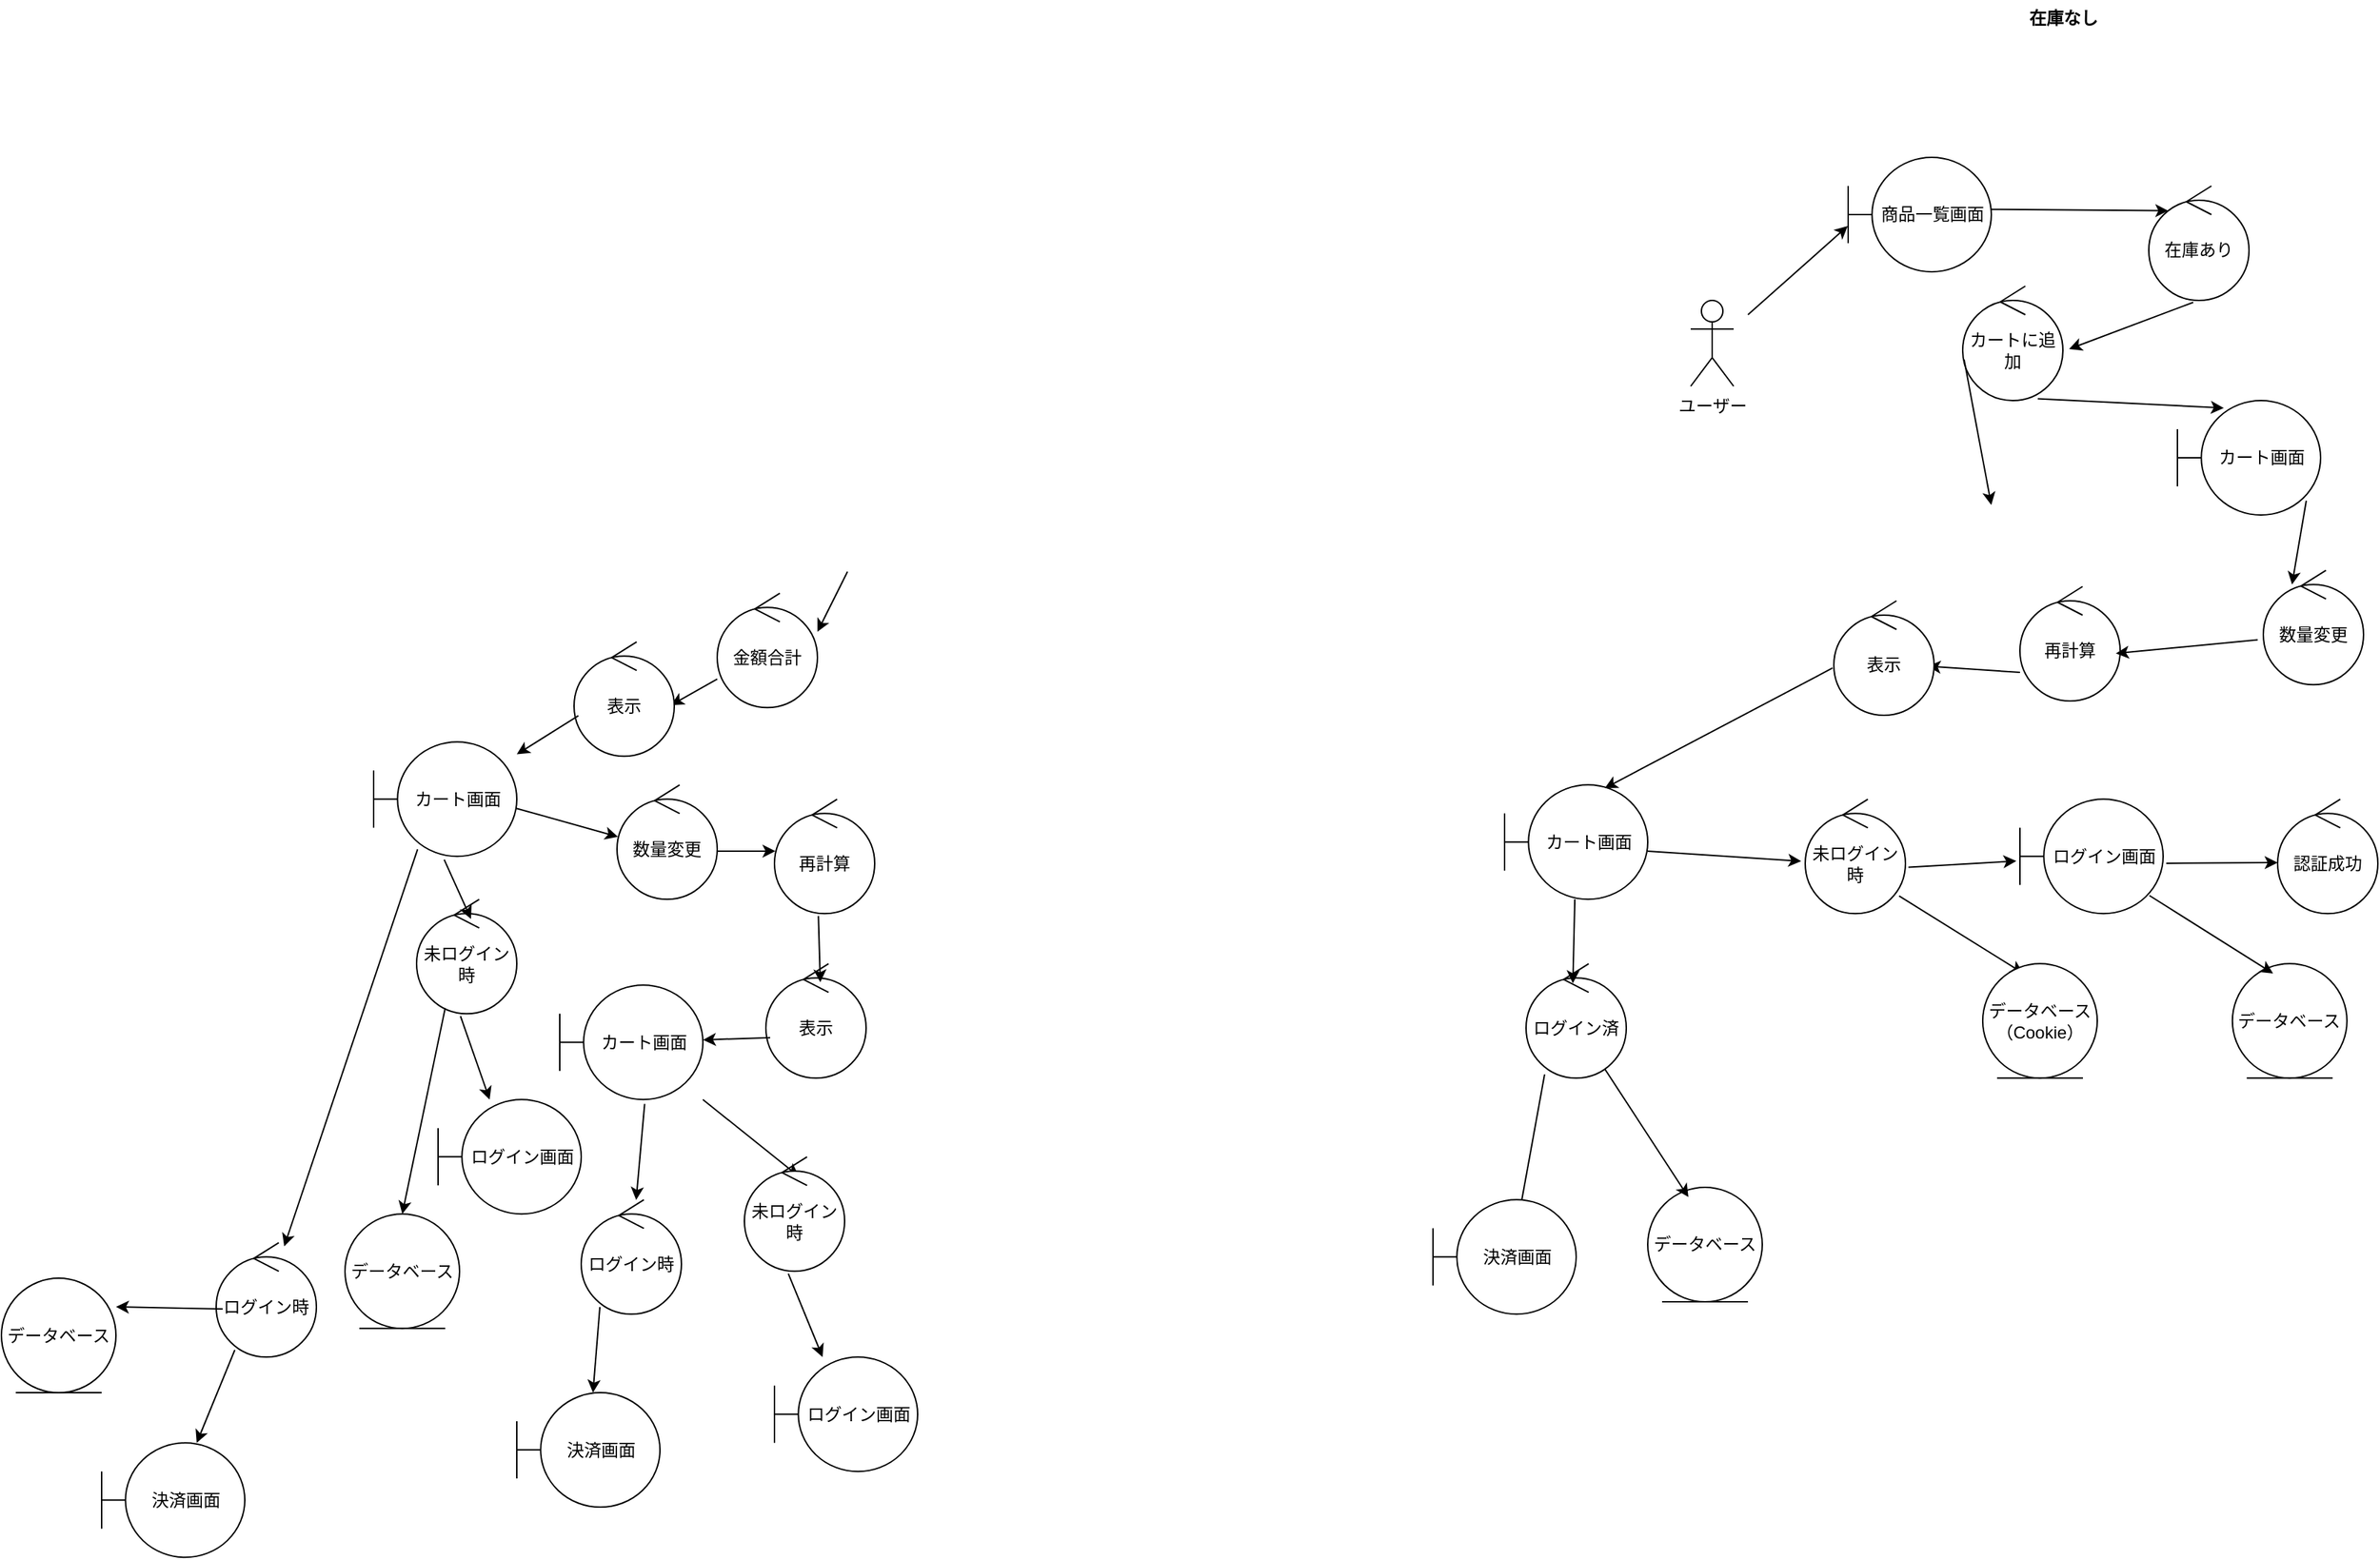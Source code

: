 <mxfile version="28.2.5">
  <diagram id="ANdWkd6W_-eSAFmmkUrn" name="ページ1">
    <mxGraphModel dx="3176" dy="2178" grid="1" gridSize="10" guides="1" tooltips="1" connect="1" arrows="1" fold="1" page="1" pageScale="1" pageWidth="827" pageHeight="1169" math="0" shadow="0">
      <root>
        <mxCell id="0" />
        <mxCell id="1" parent="0" />
        <mxCell id="2" value="ユーザー" style="shape=umlActor;verticalLabelPosition=bottom;verticalAlign=top;html=1;outlineConnect=0;" parent="1" vertex="1">
          <mxGeometry x="170" y="130" width="30" height="60" as="geometry" />
        </mxCell>
        <mxCell id="fLFc9Rq7rTh69YuVdaS5-2" value="商品一覧画面" style="shape=umlBoundary;whiteSpace=wrap;html=1;" parent="1" vertex="1">
          <mxGeometry x="280" y="30" width="100" height="80" as="geometry" />
        </mxCell>
        <mxCell id="fLFc9Rq7rTh69YuVdaS5-3" value="" style="endArrow=classic;html=1;rounded=0;entryX=-0.003;entryY=0.6;entryDx=0;entryDy=0;entryPerimeter=0;" parent="1" target="fLFc9Rq7rTh69YuVdaS5-2" edge="1">
          <mxGeometry width="50" height="50" relative="1" as="geometry">
            <mxPoint x="210" y="140" as="sourcePoint" />
            <mxPoint x="440" y="220" as="targetPoint" />
          </mxGeometry>
        </mxCell>
        <mxCell id="fLFc9Rq7rTh69YuVdaS5-4" value="在庫なし" style="text;align=center;fontStyle=1;verticalAlign=middle;spacingLeft=3;spacingRight=3;strokeColor=none;rotatable=0;points=[[0,0.5],[1,0.5]];portConstraint=eastwest;html=1;" parent="1" vertex="1">
          <mxGeometry x="390" y="-80" width="80" height="26" as="geometry" />
        </mxCell>
        <mxCell id="fLFc9Rq7rTh69YuVdaS5-5" value="在庫あり" style="ellipse;shape=umlControl;whiteSpace=wrap;html=1;" parent="1" vertex="1">
          <mxGeometry x="490" y="50" width="70" height="80" as="geometry" />
        </mxCell>
        <mxCell id="fLFc9Rq7rTh69YuVdaS5-6" value="" style="endArrow=classic;html=1;rounded=0;entryX=0.195;entryY=0.217;entryDx=0;entryDy=0;entryPerimeter=0;exitX=0.994;exitY=0.454;exitDx=0;exitDy=0;exitPerimeter=0;" parent="1" source="fLFc9Rq7rTh69YuVdaS5-2" target="fLFc9Rq7rTh69YuVdaS5-5" edge="1">
          <mxGeometry width="50" height="50" relative="1" as="geometry">
            <mxPoint x="400" y="110" as="sourcePoint" />
            <mxPoint x="470" y="48" as="targetPoint" />
          </mxGeometry>
        </mxCell>
        <mxCell id="fLFc9Rq7rTh69YuVdaS5-10" value="カートに追加" style="ellipse;shape=umlControl;whiteSpace=wrap;html=1;" parent="1" vertex="1">
          <mxGeometry x="360" y="120" width="70" height="80" as="geometry" />
        </mxCell>
        <mxCell id="fLFc9Rq7rTh69YuVdaS5-11" value="" style="endArrow=classic;html=1;rounded=0;entryX=1.062;entryY=0.55;entryDx=0;entryDy=0;entryPerimeter=0;exitX=0.443;exitY=1.017;exitDx=0;exitDy=0;exitPerimeter=0;" parent="1" source="fLFc9Rq7rTh69YuVdaS5-5" target="fLFc9Rq7rTh69YuVdaS5-10" edge="1">
          <mxGeometry width="50" height="50" relative="1" as="geometry">
            <mxPoint x="320" y="240" as="sourcePoint" />
            <mxPoint x="420" y="188" as="targetPoint" />
          </mxGeometry>
        </mxCell>
        <mxCell id="fLFc9Rq7rTh69YuVdaS5-13" value="" style="endArrow=classic;html=1;rounded=0;exitX=0.014;exitY=0.642;exitDx=0;exitDy=0;exitPerimeter=0;entryX=1;entryY=0.338;entryDx=0;entryDy=0;entryPerimeter=0;" parent="1" source="fLFc9Rq7rTh69YuVdaS5-10" edge="1">
          <mxGeometry width="50" height="50" relative="1" as="geometry">
            <mxPoint x="334.36" y="250" as="sourcePoint" />
            <mxPoint x="380" y="273.04" as="targetPoint" />
          </mxGeometry>
        </mxCell>
        <mxCell id="NOrOfdFADR_ExNrIXl33-56" value="カート画面" style="shape=umlBoundary;whiteSpace=wrap;html=1;" vertex="1" parent="1">
          <mxGeometry x="510" y="200" width="100" height="80" as="geometry" />
        </mxCell>
        <mxCell id="NOrOfdFADR_ExNrIXl33-57" value="" style="endArrow=classic;html=1;rounded=0;exitX=0.749;exitY=0.985;exitDx=0;exitDy=0;exitPerimeter=0;entryX=0.324;entryY=0.065;entryDx=0;entryDy=0;entryPerimeter=0;" edge="1" parent="1" source="fLFc9Rq7rTh69YuVdaS5-10" target="NOrOfdFADR_ExNrIXl33-56">
          <mxGeometry width="50" height="50" relative="1" as="geometry">
            <mxPoint x="510.51" y="279.64" as="sourcePoint" />
            <mxPoint x="489.51" y="321.64" as="targetPoint" />
          </mxGeometry>
        </mxCell>
        <mxCell id="NOrOfdFADR_ExNrIXl33-58" value="数量変更" style="ellipse;shape=umlControl;whiteSpace=wrap;html=1;" vertex="1" parent="1">
          <mxGeometry x="570" y="318.64" width="70" height="80" as="geometry" />
        </mxCell>
        <mxCell id="NOrOfdFADR_ExNrIXl33-59" value="" style="endArrow=classic;html=1;rounded=0;exitX=0.9;exitY=0.875;exitDx=0;exitDy=0;exitPerimeter=0;entryX=0.286;entryY=0.125;entryDx=0;entryDy=0;entryPerimeter=0;" edge="1" parent="1" source="NOrOfdFADR_ExNrIXl33-56" target="NOrOfdFADR_ExNrIXl33-58">
          <mxGeometry width="50" height="50" relative="1" as="geometry">
            <mxPoint x="539.57" y="373.8" as="sourcePoint" />
            <mxPoint x="559.57" y="429.8" as="targetPoint" />
          </mxGeometry>
        </mxCell>
        <mxCell id="NOrOfdFADR_ExNrIXl33-60" value="再計算" style="ellipse;shape=umlControl;whiteSpace=wrap;html=1;" vertex="1" parent="1">
          <mxGeometry x="400" y="330" width="70" height="80" as="geometry" />
        </mxCell>
        <mxCell id="NOrOfdFADR_ExNrIXl33-61" value="" style="endArrow=classic;html=1;rounded=0;exitX=-0.056;exitY=0.607;exitDx=0;exitDy=0;exitPerimeter=0;entryX=0.957;entryY=0.585;entryDx=0;entryDy=0;entryPerimeter=0;" edge="1" parent="1" source="NOrOfdFADR_ExNrIXl33-58" target="NOrOfdFADR_ExNrIXl33-60">
          <mxGeometry width="50" height="50" relative="1" as="geometry">
            <mxPoint x="560" y="500" as="sourcePoint" />
            <mxPoint x="570" y="550" as="targetPoint" />
          </mxGeometry>
        </mxCell>
        <mxCell id="NOrOfdFADR_ExNrIXl33-62" value="" style="endArrow=classic;html=1;rounded=0;exitX=0;exitY=0.75;exitDx=0;exitDy=0;exitPerimeter=0;entryX=0.937;entryY=0.572;entryDx=0;entryDy=0;entryPerimeter=0;" edge="1" target="NOrOfdFADR_ExNrIXl33-63" parent="1" source="NOrOfdFADR_ExNrIXl33-60">
          <mxGeometry width="50" height="50" relative="1" as="geometry">
            <mxPoint x="551" y="633" as="sourcePoint" />
            <mxPoint x="570" y="686" as="targetPoint" />
          </mxGeometry>
        </mxCell>
        <mxCell id="NOrOfdFADR_ExNrIXl33-63" value="表示" style="ellipse;shape=umlControl;whiteSpace=wrap;html=1;" vertex="1" parent="1">
          <mxGeometry x="270" y="340" width="70" height="80" as="geometry" />
        </mxCell>
        <mxCell id="NOrOfdFADR_ExNrIXl33-64" value="カート画面" style="shape=umlBoundary;whiteSpace=wrap;html=1;" vertex="1" parent="1">
          <mxGeometry x="40" y="468.64" width="100" height="80" as="geometry" />
        </mxCell>
        <mxCell id="NOrOfdFADR_ExNrIXl33-65" value="" style="endArrow=classic;html=1;rounded=0;exitX=-0.013;exitY=0.587;exitDx=0;exitDy=0;exitPerimeter=0;entryX=0.699;entryY=0.03;entryDx=0;entryDy=0;entryPerimeter=0;" edge="1" parent="1" source="NOrOfdFADR_ExNrIXl33-63" target="NOrOfdFADR_ExNrIXl33-64">
          <mxGeometry width="50" height="50" relative="1" as="geometry">
            <mxPoint x="609.59" y="728.2" as="sourcePoint" />
            <mxPoint x="612.59" y="790.2" as="targetPoint" />
          </mxGeometry>
        </mxCell>
        <mxCell id="NOrOfdFADR_ExNrIXl33-68" value="カート画面" style="shape=umlBoundary;whiteSpace=wrap;html=1;" vertex="1" parent="1">
          <mxGeometry x="-750" y="438.64" width="100" height="80" as="geometry" />
        </mxCell>
        <mxCell id="NOrOfdFADR_ExNrIXl33-69" value="" style="endArrow=classic;html=1;rounded=0;entryX=0.967;entryY=0.554;entryDx=0;entryDy=0;entryPerimeter=0;exitX=0;exitY=0.75;exitDx=0;exitDy=0;exitPerimeter=0;" edge="1" source="NOrOfdFADR_ExNrIXl33-71" target="NOrOfdFADR_ExNrIXl33-70" parent="1">
          <mxGeometry width="50" height="50" relative="1" as="geometry">
            <mxPoint x="-550" y="528.32" as="sourcePoint" />
            <mxPoint x="-687.7" y="488.96" as="targetPoint" />
          </mxGeometry>
        </mxCell>
        <mxCell id="NOrOfdFADR_ExNrIXl33-70" value="表示" style="ellipse;shape=umlControl;whiteSpace=wrap;html=1;" vertex="1" parent="1">
          <mxGeometry x="-610" y="368.64" width="70" height="80" as="geometry" />
        </mxCell>
        <mxCell id="NOrOfdFADR_ExNrIXl33-71" value="金額合計" style="ellipse;shape=umlControl;whiteSpace=wrap;html=1;" vertex="1" parent="1">
          <mxGeometry x="-510" y="334.64" width="70" height="80" as="geometry" />
        </mxCell>
        <mxCell id="NOrOfdFADR_ExNrIXl33-72" value="" style="endArrow=classic;html=1;rounded=0;exitX=0.043;exitY=0.646;exitDx=0;exitDy=0;exitPerimeter=0;" edge="1" source="NOrOfdFADR_ExNrIXl33-70" target="NOrOfdFADR_ExNrIXl33-68" parent="1">
          <mxGeometry width="50" height="50" relative="1" as="geometry">
            <mxPoint x="-559.02" y="396" as="sourcePoint" />
            <mxPoint x="-860" y="394.64" as="targetPoint" />
          </mxGeometry>
        </mxCell>
        <mxCell id="NOrOfdFADR_ExNrIXl33-73" value="" style="endArrow=classic;html=1;rounded=0;entryX=0.01;entryY=0.454;entryDx=0;entryDy=0;entryPerimeter=0;exitX=0.993;exitY=0.579;exitDx=0;exitDy=0;exitPerimeter=0;" edge="1" source="NOrOfdFADR_ExNrIXl33-68" target="NOrOfdFADR_ExNrIXl33-74" parent="1">
          <mxGeometry width="50" height="50" relative="1" as="geometry">
            <mxPoint x="-620" y="516.64" as="sourcePoint" />
            <mxPoint x="-497.75" y="548.64" as="targetPoint" />
          </mxGeometry>
        </mxCell>
        <mxCell id="NOrOfdFADR_ExNrIXl33-74" value="数量変更" style="ellipse;shape=umlControl;whiteSpace=wrap;html=1;" vertex="1" parent="1">
          <mxGeometry x="-580" y="468.64" width="70" height="80" as="geometry" />
        </mxCell>
        <mxCell id="NOrOfdFADR_ExNrIXl33-75" value="再計算" style="ellipse;shape=umlControl;whiteSpace=wrap;html=1;" vertex="1" parent="1">
          <mxGeometry x="-470" y="478.64" width="70" height="80" as="geometry" />
        </mxCell>
        <mxCell id="NOrOfdFADR_ExNrIXl33-76" value="" style="endArrow=classic;html=1;rounded=0;entryX=0.01;entryY=0.454;entryDx=0;entryDy=0;entryPerimeter=0;exitX=1;exitY=0.579;exitDx=0;exitDy=0;exitPerimeter=0;" edge="1" source="NOrOfdFADR_ExNrIXl33-74" target="NOrOfdFADR_ExNrIXl33-75" parent="1">
          <mxGeometry width="50" height="50" relative="1" as="geometry">
            <mxPoint x="-506.64" y="497.68" as="sourcePoint" />
            <mxPoint x="-337.75" y="558.64" as="targetPoint" />
          </mxGeometry>
        </mxCell>
        <mxCell id="NOrOfdFADR_ExNrIXl33-77" value="表示" style="ellipse;shape=umlControl;whiteSpace=wrap;html=1;" vertex="1" parent="1">
          <mxGeometry x="-476" y="593.64" width="70" height="80" as="geometry" />
        </mxCell>
        <mxCell id="NOrOfdFADR_ExNrIXl33-78" value="" style="endArrow=classic;html=1;rounded=0;entryX=0.543;entryY=0.163;entryDx=0;entryDy=0;entryPerimeter=0;exitX=0.438;exitY=1.021;exitDx=0;exitDy=0;exitPerimeter=0;" edge="1" source="NOrOfdFADR_ExNrIXl33-75" target="NOrOfdFADR_ExNrIXl33-77" parent="1">
          <mxGeometry width="50" height="50" relative="1" as="geometry">
            <mxPoint x="-516" y="564.64" as="sourcePoint" />
            <mxPoint x="-693.7" y="658.96" as="targetPoint" />
          </mxGeometry>
        </mxCell>
        <mxCell id="NOrOfdFADR_ExNrIXl33-79" value="" style="endArrow=classic;html=1;rounded=0;exitX=0.043;exitY=0.646;exitDx=0;exitDy=0;exitPerimeter=0;" edge="1" source="NOrOfdFADR_ExNrIXl33-77" target="NOrOfdFADR_ExNrIXl33-80" parent="1">
          <mxGeometry width="50" height="50" relative="1" as="geometry">
            <mxPoint x="-565.02" y="566" as="sourcePoint" />
            <mxPoint x="-866" y="564.64" as="targetPoint" />
          </mxGeometry>
        </mxCell>
        <mxCell id="NOrOfdFADR_ExNrIXl33-80" value="カート画面" style="shape=umlBoundary;whiteSpace=wrap;html=1;" vertex="1" parent="1">
          <mxGeometry x="-620" y="608.64" width="100" height="80" as="geometry" />
        </mxCell>
        <mxCell id="NOrOfdFADR_ExNrIXl33-81" value="" style="endArrow=classic;html=1;rounded=0;exitX=0.438;exitY=1.021;exitDx=0;exitDy=0;exitPerimeter=0;" edge="1" source="NOrOfdFADR_ExNrIXl33-82" target="NOrOfdFADR_ExNrIXl33-84" parent="1">
          <mxGeometry width="50" height="50" relative="1" as="geometry">
            <mxPoint x="-796" y="694.64" as="sourcePoint" />
            <mxPoint x="-702.187" y="748.718" as="targetPoint" />
          </mxGeometry>
        </mxCell>
        <mxCell id="NOrOfdFADR_ExNrIXl33-82" value="未ログイン時" style="ellipse;shape=umlControl;whiteSpace=wrap;html=1;" vertex="1" parent="1">
          <mxGeometry x="-720" y="548.64" width="70" height="80" as="geometry" />
        </mxCell>
        <mxCell id="NOrOfdFADR_ExNrIXl33-83" value="" style="endArrow=classic;html=1;rounded=0;entryX=0.543;entryY=0.171;entryDx=0;entryDy=0;entryPerimeter=0;exitX=0.493;exitY=1.029;exitDx=0;exitDy=0;exitPerimeter=0;" edge="1" source="NOrOfdFADR_ExNrIXl33-68" target="NOrOfdFADR_ExNrIXl33-82" parent="1">
          <mxGeometry width="50" height="50" relative="1" as="geometry">
            <mxPoint x="-700.33" y="547.64" as="sourcePoint" />
            <mxPoint x="-699.33" y="593.64" as="targetPoint" />
          </mxGeometry>
        </mxCell>
        <mxCell id="NOrOfdFADR_ExNrIXl33-84" value="ログイン画面" style="shape=umlBoundary;whiteSpace=wrap;html=1;" vertex="1" parent="1">
          <mxGeometry x="-705" y="688.64" width="100" height="80" as="geometry" />
        </mxCell>
        <mxCell id="NOrOfdFADR_ExNrIXl33-85" value="" style="endArrow=classic;html=1;rounded=0;exitX=0.593;exitY=1.038;exitDx=0;exitDy=0;exitPerimeter=0;" edge="1" source="NOrOfdFADR_ExNrIXl33-80" target="NOrOfdFADR_ExNrIXl33-86" parent="1">
          <mxGeometry width="50" height="50" relative="1" as="geometry">
            <mxPoint x="-496.7" y="732.92" as="sourcePoint" />
            <mxPoint x="-619.94" y="850.56" as="targetPoint" />
          </mxGeometry>
        </mxCell>
        <mxCell id="NOrOfdFADR_ExNrIXl33-86" value="ログイン時" style="ellipse;shape=umlControl;whiteSpace=wrap;html=1;" vertex="1" parent="1">
          <mxGeometry x="-605" y="758.64" width="70" height="80" as="geometry" />
        </mxCell>
        <mxCell id="NOrOfdFADR_ExNrIXl33-87" value="" style="endArrow=classic;html=1;rounded=0;exitX=0.186;exitY=0.938;exitDx=0;exitDy=0;exitPerimeter=0;" edge="1" source="NOrOfdFADR_ExNrIXl33-86" target="NOrOfdFADR_ExNrIXl33-88" parent="1">
          <mxGeometry width="50" height="50" relative="1" as="geometry">
            <mxPoint x="-594" y="860.56" as="sourcePoint" />
            <mxPoint x="-592.187" y="893.638" as="targetPoint" />
          </mxGeometry>
        </mxCell>
        <mxCell id="NOrOfdFADR_ExNrIXl33-88" value="決済画面" style="shape=umlBoundary;whiteSpace=wrap;html=1;" vertex="1" parent="1">
          <mxGeometry x="-650" y="893.56" width="100" height="80" as="geometry" />
        </mxCell>
        <mxCell id="NOrOfdFADR_ExNrIXl33-89" value="" style="endArrow=classic;html=1;rounded=0;entryX=0.543;entryY=0.171;entryDx=0;entryDy=0;entryPerimeter=0;" edge="1" source="NOrOfdFADR_ExNrIXl33-80" target="NOrOfdFADR_ExNrIXl33-90" parent="1">
          <mxGeometry width="50" height="50" relative="1" as="geometry">
            <mxPoint x="-479.3" y="731.64" as="sourcePoint" />
            <mxPoint x="-479.33" y="835.56" as="targetPoint" />
          </mxGeometry>
        </mxCell>
        <mxCell id="NOrOfdFADR_ExNrIXl33-90" value="未ログイン時" style="ellipse;shape=umlControl;whiteSpace=wrap;html=1;" vertex="1" parent="1">
          <mxGeometry x="-491" y="728.64" width="70" height="80" as="geometry" />
        </mxCell>
        <mxCell id="NOrOfdFADR_ExNrIXl33-91" value="" style="endArrow=classic;html=1;rounded=0;exitX=0.438;exitY=1.021;exitDx=0;exitDy=0;exitPerimeter=0;" edge="1" source="NOrOfdFADR_ExNrIXl33-90" target="NOrOfdFADR_ExNrIXl33-94" parent="1">
          <mxGeometry width="50" height="50" relative="1" as="geometry">
            <mxPoint x="-576" y="936.56" as="sourcePoint" />
            <mxPoint x="-482.187" y="990.638" as="targetPoint" />
          </mxGeometry>
        </mxCell>
        <mxCell id="NOrOfdFADR_ExNrIXl33-92" value="" style="endArrow=classic;html=1;rounded=0;exitX=0.285;exitY=0.952;exitDx=0;exitDy=0;exitPerimeter=0;entryX=0.5;entryY=0;entryDx=0;entryDy=0;" edge="1" source="NOrOfdFADR_ExNrIXl33-82" target="NOrOfdFADR_ExNrIXl33-95" parent="1">
          <mxGeometry width="50" height="50" relative="1" as="geometry">
            <mxPoint x="-770.03" y="750.64" as="sourcePoint" />
            <mxPoint x="-720" y="768.64" as="targetPoint" />
          </mxGeometry>
        </mxCell>
        <mxCell id="NOrOfdFADR_ExNrIXl33-93" value="" style="endArrow=classic;html=1;rounded=0;exitX=0.014;exitY=0.642;exitDx=0;exitDy=0;exitPerimeter=0;entryX=1;entryY=0.338;entryDx=0;entryDy=0;entryPerimeter=0;" edge="1" target="NOrOfdFADR_ExNrIXl33-71" parent="1">
          <mxGeometry width="50" height="50" relative="1" as="geometry">
            <mxPoint x="-419" y="319.64" as="sourcePoint" />
            <mxPoint x="-520" y="418.64" as="targetPoint" />
          </mxGeometry>
        </mxCell>
        <mxCell id="NOrOfdFADR_ExNrIXl33-94" value="ログイン画面" style="shape=umlBoundary;whiteSpace=wrap;html=1;" vertex="1" parent="1">
          <mxGeometry x="-470" y="868.64" width="100" height="80" as="geometry" />
        </mxCell>
        <mxCell id="NOrOfdFADR_ExNrIXl33-95" value="データベース" style="ellipse;shape=umlEntity;whiteSpace=wrap;html=1;" vertex="1" parent="1">
          <mxGeometry x="-770" y="768.64" width="80" height="80" as="geometry" />
        </mxCell>
        <mxCell id="NOrOfdFADR_ExNrIXl33-96" value="ログイン時" style="ellipse;shape=umlControl;whiteSpace=wrap;html=1;" vertex="1" parent="1">
          <mxGeometry x="-860" y="788.64" width="70" height="80" as="geometry" />
        </mxCell>
        <mxCell id="NOrOfdFADR_ExNrIXl33-97" value="" style="endArrow=classic;html=1;rounded=0;exitX=0.307;exitY=0.938;exitDx=0;exitDy=0;exitPerimeter=0;" edge="1" source="NOrOfdFADR_ExNrIXl33-68" target="NOrOfdFADR_ExNrIXl33-96" parent="1">
          <mxGeometry width="50" height="50" relative="1" as="geometry">
            <mxPoint x="-760.0" y="463.62" as="sourcePoint" />
            <mxPoint x="-839.94" y="608.64" as="targetPoint" />
          </mxGeometry>
        </mxCell>
        <mxCell id="NOrOfdFADR_ExNrIXl33-98" value="データベース" style="ellipse;shape=umlEntity;whiteSpace=wrap;html=1;" vertex="1" parent="1">
          <mxGeometry x="-1010" y="813.56" width="80" height="80" as="geometry" />
        </mxCell>
        <mxCell id="NOrOfdFADR_ExNrIXl33-99" value="" style="endArrow=classic;html=1;rounded=0;entryX=1;entryY=0.25;entryDx=0;entryDy=0;entryPerimeter=0;exitX=0.065;exitY=0.58;exitDx=0;exitDy=0;exitPerimeter=0;" edge="1" source="NOrOfdFADR_ExNrIXl33-96" target="NOrOfdFADR_ExNrIXl33-98" parent="1">
          <mxGeometry width="50" height="50" relative="1" as="geometry">
            <mxPoint x="-920.3" y="468.32" as="sourcePoint" />
            <mxPoint x="-916.3" y="595.32" as="targetPoint" />
          </mxGeometry>
        </mxCell>
        <mxCell id="NOrOfdFADR_ExNrIXl33-100" value="" style="endArrow=classic;html=1;rounded=0;exitX=0.186;exitY=0.938;exitDx=0;exitDy=0;exitPerimeter=0;" edge="1" source="NOrOfdFADR_ExNrIXl33-96" target="NOrOfdFADR_ExNrIXl33-101" parent="1">
          <mxGeometry width="50" height="50" relative="1" as="geometry">
            <mxPoint x="-814" y="618.64" as="sourcePoint" />
            <mxPoint x="-812.187" y="651.718" as="targetPoint" />
          </mxGeometry>
        </mxCell>
        <mxCell id="NOrOfdFADR_ExNrIXl33-101" value="決済画面" style="shape=umlBoundary;whiteSpace=wrap;html=1;" vertex="1" parent="1">
          <mxGeometry x="-940" y="928.64" width="100" height="80" as="geometry" />
        </mxCell>
        <mxCell id="NOrOfdFADR_ExNrIXl33-102" value="未ログイン時" style="ellipse;shape=umlControl;whiteSpace=wrap;html=1;" vertex="1" parent="1">
          <mxGeometry x="250" y="478.64" width="70" height="80" as="geometry" />
        </mxCell>
        <mxCell id="NOrOfdFADR_ExNrIXl33-103" value="" style="endArrow=classic;html=1;rounded=0;exitX=1;exitY=0.58;exitDx=0;exitDy=0;exitPerimeter=0;entryX=-0.04;entryY=0.542;entryDx=0;entryDy=0;entryPerimeter=0;" edge="1" target="NOrOfdFADR_ExNrIXl33-102" parent="1">
          <mxGeometry width="50" height="50" relative="1" as="geometry">
            <mxPoint x="140" y="515.04" as="sourcePoint" />
            <mxPoint x="328.37" y="749.8" as="targetPoint" />
          </mxGeometry>
        </mxCell>
        <mxCell id="NOrOfdFADR_ExNrIXl33-104" value="ログイン画面" style="shape=umlBoundary;whiteSpace=wrap;html=1;" vertex="1" parent="1">
          <mxGeometry x="400" y="478.64" width="100" height="80" as="geometry" />
        </mxCell>
        <mxCell id="NOrOfdFADR_ExNrIXl33-105" value="" style="endArrow=classic;html=1;rounded=0;exitX=1.03;exitY=0.595;exitDx=0;exitDy=0;exitPerimeter=0;entryX=-0.025;entryY=0.54;entryDx=0;entryDy=0;entryPerimeter=0;" edge="1" parent="1" source="NOrOfdFADR_ExNrIXl33-102" target="NOrOfdFADR_ExNrIXl33-104">
          <mxGeometry width="50" height="50" relative="1" as="geometry">
            <mxPoint x="442.8" y="632.64" as="sourcePoint" />
            <mxPoint x="519.8" y="629.64" as="targetPoint" />
          </mxGeometry>
        </mxCell>
        <mxCell id="NOrOfdFADR_ExNrIXl33-106" value="ログイン済" style="ellipse;shape=umlControl;whiteSpace=wrap;html=1;" vertex="1" parent="1">
          <mxGeometry x="55" y="593.64" width="70" height="80" as="geometry" />
        </mxCell>
        <mxCell id="NOrOfdFADR_ExNrIXl33-107" value="" style="endArrow=classic;html=1;rounded=0;entryX=0.467;entryY=0.172;entryDx=0;entryDy=0;entryPerimeter=0;" edge="1" parent="1" target="NOrOfdFADR_ExNrIXl33-106">
          <mxGeometry width="50" height="50" relative="1" as="geometry">
            <mxPoint x="89.064" y="548.64" as="sourcePoint" />
            <mxPoint x="250.07" y="813.56" as="targetPoint" />
          </mxGeometry>
        </mxCell>
        <mxCell id="NOrOfdFADR_ExNrIXl33-108" value="" style="endArrow=classic;html=1;rounded=0;exitX=0.937;exitY=0.846;exitDx=0;exitDy=0;exitPerimeter=0;entryX=0.355;entryY=0.085;entryDx=0;entryDy=0;entryPerimeter=0;" edge="1" parent="1" source="NOrOfdFADR_ExNrIXl33-102" target="NOrOfdFADR_ExNrIXl33-109">
          <mxGeometry width="50" height="50" relative="1" as="geometry">
            <mxPoint x="319.9" y="590.6" as="sourcePoint" />
            <mxPoint x="380" y="600" as="targetPoint" />
          </mxGeometry>
        </mxCell>
        <mxCell id="NOrOfdFADR_ExNrIXl33-109" value="データベース（Cookie）" style="ellipse;shape=umlEntity;whiteSpace=wrap;html=1;" vertex="1" parent="1">
          <mxGeometry x="374" y="593.64" width="80" height="80" as="geometry" />
        </mxCell>
        <mxCell id="NOrOfdFADR_ExNrIXl33-113" value="" style="endArrow=classic;html=1;rounded=0;exitX=1.022;exitY=0.56;exitDx=0;exitDy=0;exitPerimeter=0;" edge="1" parent="1" source="NOrOfdFADR_ExNrIXl33-104">
          <mxGeometry width="50" height="50" relative="1" as="geometry">
            <mxPoint x="669.01" y="529.8" as="sourcePoint" />
            <mxPoint x="580" y="523" as="targetPoint" />
          </mxGeometry>
        </mxCell>
        <mxCell id="NOrOfdFADR_ExNrIXl33-114" value="認証成功" style="ellipse;shape=umlControl;whiteSpace=wrap;html=1;" vertex="1" parent="1">
          <mxGeometry x="580" y="478.64" width="70" height="80" as="geometry" />
        </mxCell>
        <mxCell id="NOrOfdFADR_ExNrIXl33-116" value="データベース" style="ellipse;shape=umlEntity;whiteSpace=wrap;html=1;" vertex="1" parent="1">
          <mxGeometry x="548.41" y="593.64" width="80" height="80" as="geometry" />
        </mxCell>
        <mxCell id="NOrOfdFADR_ExNrIXl33-117" value="" style="endArrow=classic;html=1;rounded=0;exitX=0.937;exitY=0.846;exitDx=0;exitDy=0;exitPerimeter=0;entryX=0.355;entryY=0.085;entryDx=0;entryDy=0;entryPerimeter=0;" edge="1" target="NOrOfdFADR_ExNrIXl33-116" parent="1">
          <mxGeometry width="50" height="50" relative="1" as="geometry">
            <mxPoint x="490.41" y="546" as="sourcePoint" />
            <mxPoint x="554.41" y="600" as="targetPoint" />
          </mxGeometry>
        </mxCell>
        <mxCell id="NOrOfdFADR_ExNrIXl33-118" value="データベース" style="ellipse;shape=umlEntity;whiteSpace=wrap;html=1;" vertex="1" parent="1">
          <mxGeometry x="140" y="750" width="80" height="80" as="geometry" />
        </mxCell>
        <mxCell id="NOrOfdFADR_ExNrIXl33-119" value="" style="endArrow=classic;html=1;rounded=0;exitX=0.675;exitY=0.92;exitDx=0;exitDy=0;exitPerimeter=0;entryX=0.355;entryY=0.085;entryDx=0;entryDy=0;entryPerimeter=0;" edge="1" target="NOrOfdFADR_ExNrIXl33-118" parent="1">
          <mxGeometry width="50" height="50" relative="1" as="geometry">
            <mxPoint x="110" y="667.24" as="sourcePoint" />
            <mxPoint x="152.16" y="735" as="targetPoint" />
          </mxGeometry>
        </mxCell>
        <mxCell id="NOrOfdFADR_ExNrIXl33-120" value="" style="endArrow=classic;html=1;rounded=0;exitX=0.185;exitY=0.968;exitDx=0;exitDy=0;exitPerimeter=0;" edge="1" parent="1" source="NOrOfdFADR_ExNrIXl33-106">
          <mxGeometry width="50" height="50" relative="1" as="geometry">
            <mxPoint x="-9.56" y="700.44" as="sourcePoint" />
            <mxPoint x="50" y="770" as="targetPoint" />
          </mxGeometry>
        </mxCell>
        <mxCell id="NOrOfdFADR_ExNrIXl33-121" value="決済画面" style="shape=umlBoundary;whiteSpace=wrap;html=1;" vertex="1" parent="1">
          <mxGeometry x="-10" y="758.64" width="100" height="80" as="geometry" />
        </mxCell>
      </root>
    </mxGraphModel>
  </diagram>
</mxfile>

